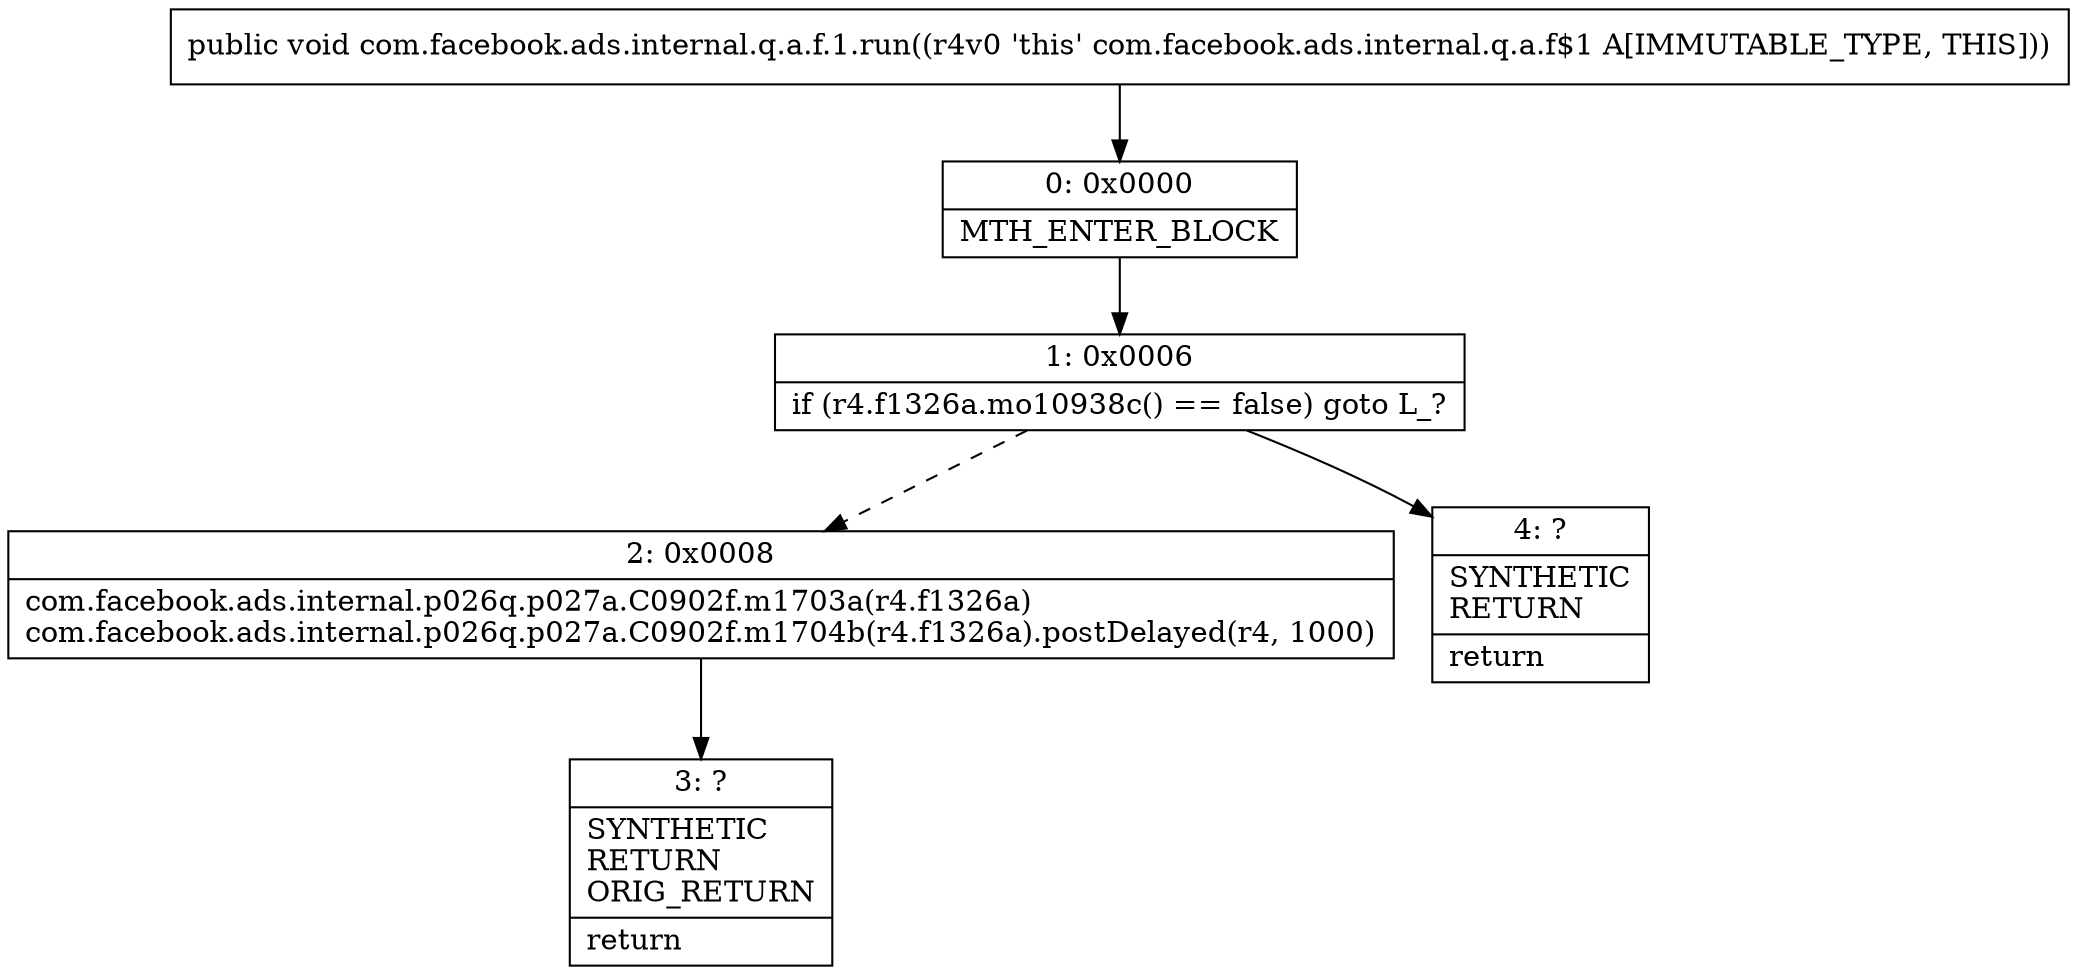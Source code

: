 digraph "CFG forcom.facebook.ads.internal.q.a.f.1.run()V" {
Node_0 [shape=record,label="{0\:\ 0x0000|MTH_ENTER_BLOCK\l}"];
Node_1 [shape=record,label="{1\:\ 0x0006|if (r4.f1326a.mo10938c() == false) goto L_?\l}"];
Node_2 [shape=record,label="{2\:\ 0x0008|com.facebook.ads.internal.p026q.p027a.C0902f.m1703a(r4.f1326a)\lcom.facebook.ads.internal.p026q.p027a.C0902f.m1704b(r4.f1326a).postDelayed(r4, 1000)\l}"];
Node_3 [shape=record,label="{3\:\ ?|SYNTHETIC\lRETURN\lORIG_RETURN\l|return\l}"];
Node_4 [shape=record,label="{4\:\ ?|SYNTHETIC\lRETURN\l|return\l}"];
MethodNode[shape=record,label="{public void com.facebook.ads.internal.q.a.f.1.run((r4v0 'this' com.facebook.ads.internal.q.a.f$1 A[IMMUTABLE_TYPE, THIS])) }"];
MethodNode -> Node_0;
Node_0 -> Node_1;
Node_1 -> Node_2[style=dashed];
Node_1 -> Node_4;
Node_2 -> Node_3;
}

